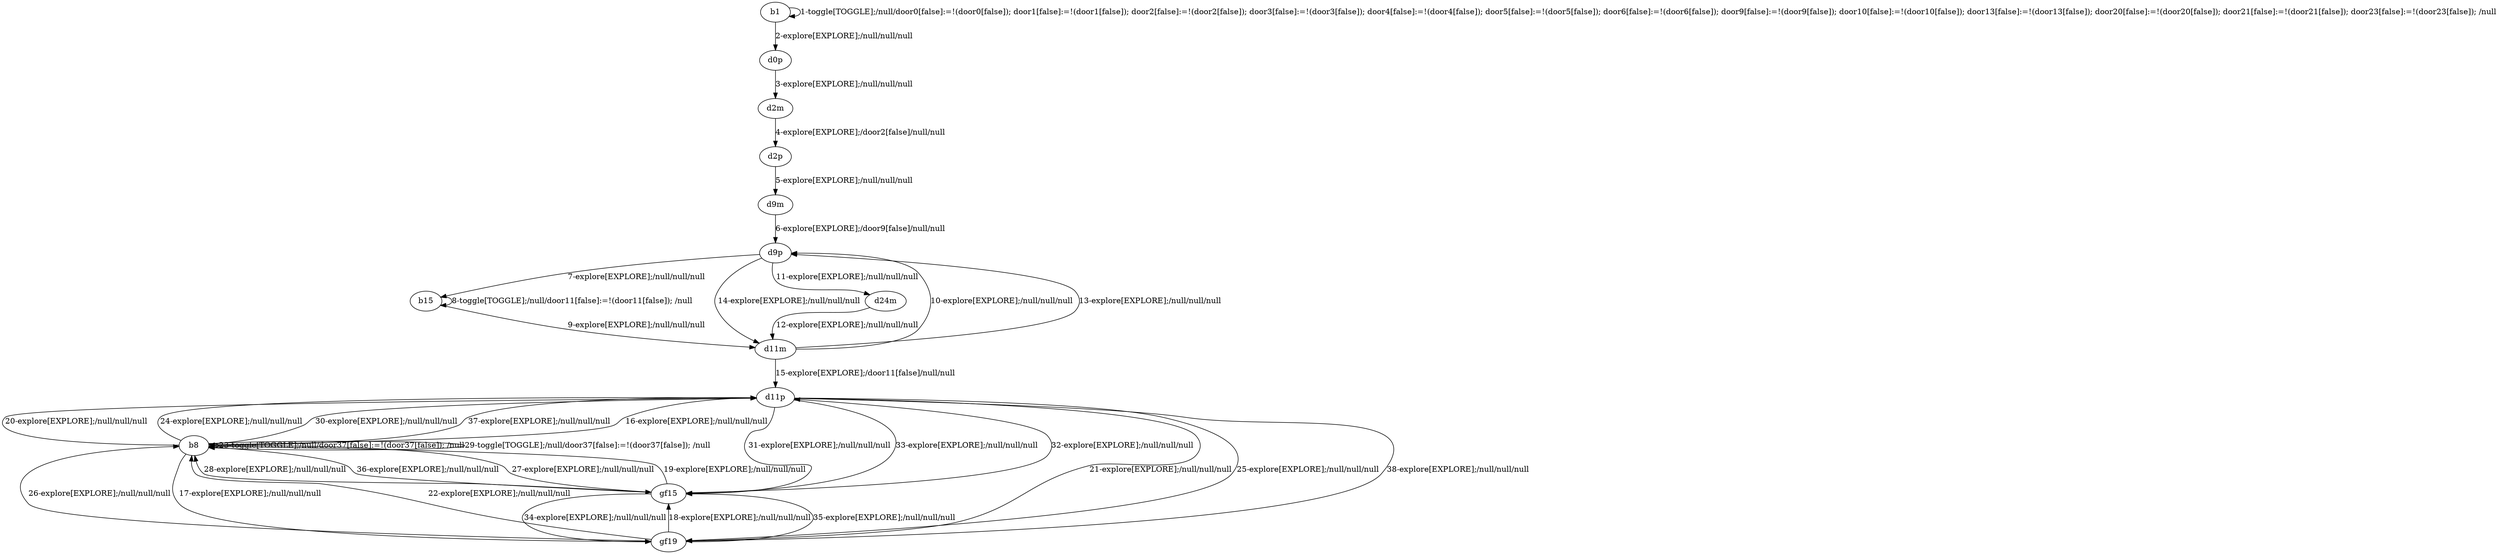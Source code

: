 # Total number of goals covered by this test: 14
# b15 --> b15
# b8 --> b8
# b8 --> gf19
# d11p --> gf19
# gf15 --> d11p
# gf19 --> b8
# b8 --> gf15
# d11p --> gf15
# gf15 --> b8
# gf19 --> gf15
# b8 --> d11p
# d11m --> d11p
# gf15 --> gf19
# d11p --> b8

digraph g {
"b1" -> "b1" [label = "1-toggle[TOGGLE];/null/door0[false]:=!(door0[false]); door1[false]:=!(door1[false]); door2[false]:=!(door2[false]); door3[false]:=!(door3[false]); door4[false]:=!(door4[false]); door5[false]:=!(door5[false]); door6[false]:=!(door6[false]); door9[false]:=!(door9[false]); door10[false]:=!(door10[false]); door13[false]:=!(door13[false]); door20[false]:=!(door20[false]); door21[false]:=!(door21[false]); door23[false]:=!(door23[false]); /null"];
"b1" -> "d0p" [label = "2-explore[EXPLORE];/null/null/null"];
"d0p" -> "d2m" [label = "3-explore[EXPLORE];/null/null/null"];
"d2m" -> "d2p" [label = "4-explore[EXPLORE];/door2[false]/null/null"];
"d2p" -> "d9m" [label = "5-explore[EXPLORE];/null/null/null"];
"d9m" -> "d9p" [label = "6-explore[EXPLORE];/door9[false]/null/null"];
"d9p" -> "b15" [label = "7-explore[EXPLORE];/null/null/null"];
"b15" -> "b15" [label = "8-toggle[TOGGLE];/null/door11[false]:=!(door11[false]); /null"];
"b15" -> "d11m" [label = "9-explore[EXPLORE];/null/null/null"];
"d11m" -> "d9p" [label = "10-explore[EXPLORE];/null/null/null"];
"d9p" -> "d24m" [label = "11-explore[EXPLORE];/null/null/null"];
"d24m" -> "d11m" [label = "12-explore[EXPLORE];/null/null/null"];
"d11m" -> "d9p" [label = "13-explore[EXPLORE];/null/null/null"];
"d9p" -> "d11m" [label = "14-explore[EXPLORE];/null/null/null"];
"d11m" -> "d11p" [label = "15-explore[EXPLORE];/door11[false]/null/null"];
"d11p" -> "b8" [label = "16-explore[EXPLORE];/null/null/null"];
"b8" -> "gf19" [label = "17-explore[EXPLORE];/null/null/null"];
"gf19" -> "gf15" [label = "18-explore[EXPLORE];/null/null/null"];
"gf15" -> "b8" [label = "19-explore[EXPLORE];/null/null/null"];
"b8" -> "d11p" [label = "20-explore[EXPLORE];/null/null/null"];
"d11p" -> "gf19" [label = "21-explore[EXPLORE];/null/null/null"];
"gf19" -> "b8" [label = "22-explore[EXPLORE];/null/null/null"];
"b8" -> "b8" [label = "23-toggle[TOGGLE];/null/door37[false]:=!(door37[false]); /null"];
"b8" -> "d11p" [label = "24-explore[EXPLORE];/null/null/null"];
"d11p" -> "gf19" [label = "25-explore[EXPLORE];/null/null/null"];
"gf19" -> "b8" [label = "26-explore[EXPLORE];/null/null/null"];
"b8" -> "gf15" [label = "27-explore[EXPLORE];/null/null/null"];
"gf15" -> "b8" [label = "28-explore[EXPLORE];/null/null/null"];
"b8" -> "b8" [label = "29-toggle[TOGGLE];/null/door37[false]:=!(door37[false]); /null"];
"b8" -> "d11p" [label = "30-explore[EXPLORE];/null/null/null"];
"d11p" -> "gf15" [label = "31-explore[EXPLORE];/null/null/null"];
"gf15" -> "d11p" [label = "32-explore[EXPLORE];/null/null/null"];
"d11p" -> "gf15" [label = "33-explore[EXPLORE];/null/null/null"];
"gf15" -> "gf19" [label = "34-explore[EXPLORE];/null/null/null"];
"gf19" -> "gf15" [label = "35-explore[EXPLORE];/null/null/null"];
"gf15" -> "b8" [label = "36-explore[EXPLORE];/null/null/null"];
"b8" -> "d11p" [label = "37-explore[EXPLORE];/null/null/null"];
"d11p" -> "gf19" [label = "38-explore[EXPLORE];/null/null/null"];
}